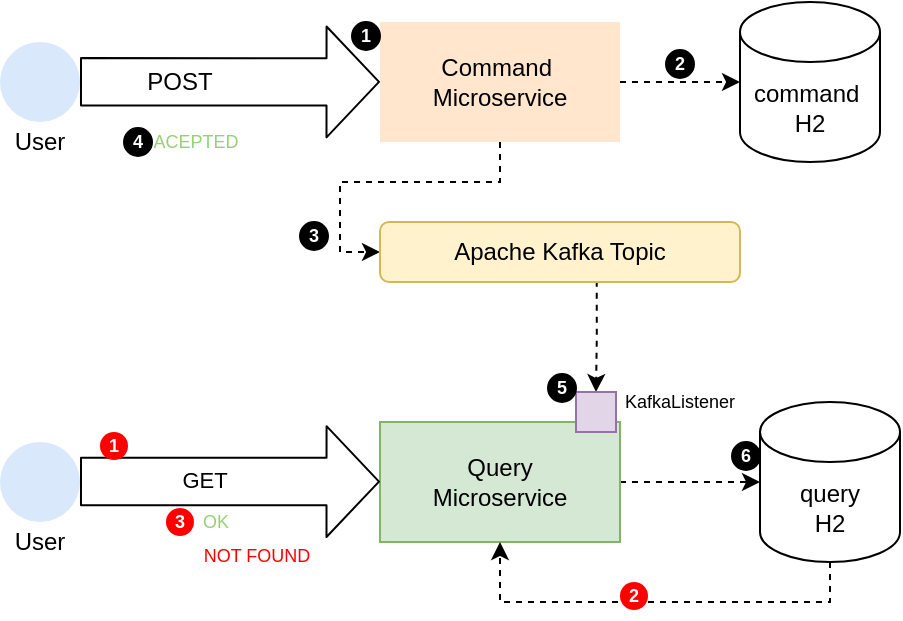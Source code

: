 <mxfile version="13.10.4" type="github" pages="2">
  <diagram id="dwUuTy2cjDjsSNc9xWwy" name="Page-1">
    <mxGraphModel dx="865" dy="457" grid="0" gridSize="10" guides="1" tooltips="1" connect="1" arrows="1" fold="1" page="1" pageScale="1" pageWidth="827" pageHeight="1169" math="0" shadow="0">
      <root>
        <mxCell id="0" />
        <mxCell id="1" parent="0" />
        <mxCell id="FPQnXXEWQoTXQ_zC0M5o-1" value="" style="ellipse;whiteSpace=wrap;html=1;fillColor=#dae8fc;strokeColor=none;" parent="1" vertex="1">
          <mxGeometry x="60" y="160" width="40" height="40" as="geometry" />
        </mxCell>
        <mxCell id="FPQnXXEWQoTXQ_zC0M5o-2" value="User" style="text;html=1;strokeColor=none;fillColor=none;align=center;verticalAlign=middle;whiteSpace=wrap;rounded=0;" parent="1" vertex="1">
          <mxGeometry x="60" y="200" width="40" height="20" as="geometry" />
        </mxCell>
        <mxCell id="FPQnXXEWQoTXQ_zC0M5o-6" value="POST" style="text;html=1;strokeColor=none;fillColor=none;align=center;verticalAlign=middle;whiteSpace=wrap;rounded=0;" parent="1" vertex="1">
          <mxGeometry x="130" y="170" width="40" height="20" as="geometry" />
        </mxCell>
        <mxCell id="FPQnXXEWQoTXQ_zC0M5o-11" value="" style="shape=flexArrow;endArrow=classic;html=1;endWidth=30.698;endSize=8.412;width=23.721;" parent="1" target="FPQnXXEWQoTXQ_zC0M5o-12" edge="1">
          <mxGeometry width="50" height="50" relative="1" as="geometry">
            <mxPoint x="100" y="179.88" as="sourcePoint" />
            <mxPoint x="220" y="179.88" as="targetPoint" />
          </mxGeometry>
        </mxCell>
        <mxCell id="FPQnXXEWQoTXQ_zC0M5o-14" style="edgeStyle=orthogonalEdgeStyle;rounded=0;orthogonalLoop=1;jettySize=auto;html=1;exitX=1;exitY=0.5;exitDx=0;exitDy=0;entryX=0;entryY=0.5;entryDx=0;entryDy=0;entryPerimeter=0;dashed=1;" parent="1" source="FPQnXXEWQoTXQ_zC0M5o-12" target="FPQnXXEWQoTXQ_zC0M5o-13" edge="1">
          <mxGeometry relative="1" as="geometry" />
        </mxCell>
        <mxCell id="FPQnXXEWQoTXQ_zC0M5o-19" style="edgeStyle=orthogonalEdgeStyle;rounded=0;orthogonalLoop=1;jettySize=auto;html=1;exitX=0.5;exitY=1;exitDx=0;exitDy=0;entryX=0;entryY=0.5;entryDx=0;entryDy=0;dashed=1;" parent="1" source="FPQnXXEWQoTXQ_zC0M5o-12" target="FPQnXXEWQoTXQ_zC0M5o-15" edge="1">
          <mxGeometry relative="1" as="geometry" />
        </mxCell>
        <mxCell id="FPQnXXEWQoTXQ_zC0M5o-12" value="Command&amp;nbsp;&lt;br&gt;Microservice" style="rounded=0;whiteSpace=wrap;html=1;fillColor=#ffe6cc;strokeColor=none;" parent="1" vertex="1">
          <mxGeometry x="250" y="150" width="120" height="60" as="geometry" />
        </mxCell>
        <mxCell id="FPQnXXEWQoTXQ_zC0M5o-13" value="command&amp;nbsp;&lt;br&gt;H2" style="shape=cylinder3;whiteSpace=wrap;html=1;boundedLbl=1;backgroundOutline=1;size=15;" parent="1" vertex="1">
          <mxGeometry x="430" y="140" width="70" height="80" as="geometry" />
        </mxCell>
        <mxCell id="FPQnXXEWQoTXQ_zC0M5o-23" style="edgeStyle=orthogonalEdgeStyle;rounded=0;orthogonalLoop=1;jettySize=auto;html=1;exitX=0.602;exitY=0.978;exitDx=0;exitDy=0;entryX=0.5;entryY=0;entryDx=0;entryDy=0;dashed=1;exitPerimeter=0;" parent="1" source="FPQnXXEWQoTXQ_zC0M5o-15" target="FPQnXXEWQoTXQ_zC0M5o-22" edge="1">
          <mxGeometry relative="1" as="geometry" />
        </mxCell>
        <mxCell id="FPQnXXEWQoTXQ_zC0M5o-15" value="Apache Kafka Topic" style="rounded=1;whiteSpace=wrap;html=1;fillColor=#fff2cc;strokeColor=#d6b656;" parent="1" vertex="1">
          <mxGeometry x="250" y="250" width="180" height="30" as="geometry" />
        </mxCell>
        <mxCell id="FPQnXXEWQoTXQ_zC0M5o-17" value="" style="shape=image;verticalLabelPosition=bottom;labelBackgroundColor=#ffffff;verticalAlign=top;aspect=fixed;imageAspect=0;image=https://cdn.icon-icons.com/icons2/2248/PNG/512/apache_kafka_icon_138937.png;" parent="1" vertex="1">
          <mxGeometry x="430" y="250" width="32" height="32" as="geometry" />
        </mxCell>
        <mxCell id="FPQnXXEWQoTXQ_zC0M5o-26" style="edgeStyle=orthogonalEdgeStyle;rounded=0;orthogonalLoop=1;jettySize=auto;html=1;exitX=1;exitY=0.5;exitDx=0;exitDy=0;entryX=0;entryY=0.5;entryDx=0;entryDy=0;entryPerimeter=0;dashed=1;" parent="1" source="FPQnXXEWQoTXQ_zC0M5o-21" target="FPQnXXEWQoTXQ_zC0M5o-25" edge="1">
          <mxGeometry relative="1" as="geometry" />
        </mxCell>
        <mxCell id="FPQnXXEWQoTXQ_zC0M5o-21" value="Query&lt;br&gt;Microservice" style="rounded=0;whiteSpace=wrap;html=1;fillColor=#d5e8d4;strokeColor=#82b366;" parent="1" vertex="1">
          <mxGeometry x="250" y="350" width="120" height="60" as="geometry" />
        </mxCell>
        <mxCell id="FPQnXXEWQoTXQ_zC0M5o-22" value="" style="rounded=0;whiteSpace=wrap;html=1;fillColor=#e1d5e7;strokeColor=#9673a6;" parent="1" vertex="1">
          <mxGeometry x="348" y="335" width="20" height="20" as="geometry" />
        </mxCell>
        <mxCell id="FPQnXXEWQoTXQ_zC0M5o-24" value="KafkaListener" style="text;html=1;strokeColor=none;fillColor=none;align=center;verticalAlign=middle;whiteSpace=wrap;rounded=0;fontSize=9;" parent="1" vertex="1">
          <mxGeometry x="380" y="330" width="40" height="20" as="geometry" />
        </mxCell>
        <mxCell id="CqvscLPTOn5NIJj6WVxx-2" style="edgeStyle=orthogonalEdgeStyle;rounded=0;orthogonalLoop=1;jettySize=auto;html=1;exitX=0.5;exitY=1;exitDx=0;exitDy=0;exitPerimeter=0;entryX=0.5;entryY=1;entryDx=0;entryDy=0;dashed=1;fontSize=9;" parent="1" source="FPQnXXEWQoTXQ_zC0M5o-25" target="FPQnXXEWQoTXQ_zC0M5o-21" edge="1">
          <mxGeometry relative="1" as="geometry" />
        </mxCell>
        <mxCell id="FPQnXXEWQoTXQ_zC0M5o-25" value="query&lt;br&gt;H2" style="shape=cylinder3;whiteSpace=wrap;html=1;boundedLbl=1;backgroundOutline=1;size=15;" parent="1" vertex="1">
          <mxGeometry x="440" y="340" width="70" height="80" as="geometry" />
        </mxCell>
        <mxCell id="FPQnXXEWQoTXQ_zC0M5o-27" value="" style="ellipse;whiteSpace=wrap;html=1;fillColor=#dae8fc;strokeColor=none;" parent="1" vertex="1">
          <mxGeometry x="60" y="360" width="40" height="40" as="geometry" />
        </mxCell>
        <mxCell id="FPQnXXEWQoTXQ_zC0M5o-28" value="User" style="text;html=1;strokeColor=none;fillColor=none;align=center;verticalAlign=middle;whiteSpace=wrap;rounded=0;" parent="1" vertex="1">
          <mxGeometry x="60" y="400" width="40" height="20" as="geometry" />
        </mxCell>
        <mxCell id="FPQnXXEWQoTXQ_zC0M5o-29" value="" style="shape=flexArrow;endArrow=classic;html=1;endWidth=30.698;endSize=8.412;width=23.721;" parent="1" edge="1">
          <mxGeometry width="50" height="50" relative="1" as="geometry">
            <mxPoint x="100" y="379.71" as="sourcePoint" />
            <mxPoint x="250" y="379.796" as="targetPoint" />
          </mxGeometry>
        </mxCell>
        <mxCell id="FPQnXXEWQoTXQ_zC0M5o-30" value="GET" style="edgeLabel;html=1;align=center;verticalAlign=middle;resizable=0;points=[];" parent="FPQnXXEWQoTXQ_zC0M5o-29" vertex="1" connectable="0">
          <mxGeometry x="-0.171" y="1" relative="1" as="geometry">
            <mxPoint as="offset" />
          </mxGeometry>
        </mxCell>
        <mxCell id="FPQnXXEWQoTXQ_zC0M5o-33" value="&lt;font color=&quot;#97d077&quot;&gt;ACEPTED&lt;/font&gt;" style="text;html=1;strokeColor=none;fillColor=none;align=center;verticalAlign=middle;whiteSpace=wrap;rounded=0;fontSize=9;" parent="1" vertex="1">
          <mxGeometry x="138" y="200" width="40" height="20" as="geometry" />
        </mxCell>
        <mxCell id="CqvscLPTOn5NIJj6WVxx-6" value="1" style="ellipse;whiteSpace=wrap;html=1;aspect=fixed;fontSize=9;labelBackgroundColor=#000000;fontColor=#FFFFFF;fontStyle=1;fillColor=#000000;" parent="1" vertex="1">
          <mxGeometry x="236" y="150" width="14" height="14" as="geometry" />
        </mxCell>
        <mxCell id="CqvscLPTOn5NIJj6WVxx-9" value="2" style="ellipse;whiteSpace=wrap;html=1;aspect=fixed;fontSize=9;labelBackgroundColor=#000000;fontColor=#FFFFFF;fontStyle=1;fillColor=#000000;" parent="1" vertex="1">
          <mxGeometry x="393" y="164" width="14" height="14" as="geometry" />
        </mxCell>
        <mxCell id="CqvscLPTOn5NIJj6WVxx-10" value="3" style="ellipse;whiteSpace=wrap;html=1;aspect=fixed;fontSize=9;labelBackgroundColor=#000000;fontColor=#FFFFFF;fontStyle=1;fillColor=#000000;" parent="1" vertex="1">
          <mxGeometry x="210" y="250" width="14" height="14" as="geometry" />
        </mxCell>
        <mxCell id="CqvscLPTOn5NIJj6WVxx-11" value="5" style="ellipse;whiteSpace=wrap;html=1;aspect=fixed;fontSize=9;labelBackgroundColor=#000000;fontColor=#FFFFFF;fontStyle=1;fillColor=#000000;" parent="1" vertex="1">
          <mxGeometry x="334" y="326" width="14" height="14" as="geometry" />
        </mxCell>
        <mxCell id="CqvscLPTOn5NIJj6WVxx-12" value="6" style="ellipse;whiteSpace=wrap;html=1;aspect=fixed;fontSize=9;labelBackgroundColor=#000000;fontColor=#FFFFFF;fontStyle=1;fillColor=#000000;" parent="1" vertex="1">
          <mxGeometry x="426" y="360" width="14" height="14" as="geometry" />
        </mxCell>
        <mxCell id="CqvscLPTOn5NIJj6WVxx-13" value="1" style="ellipse;whiteSpace=wrap;html=1;aspect=fixed;fontSize=9;labelBackgroundColor=#FF0000;fontColor=#FFFFFF;fontStyle=1;fillColor=#FF0000;labelBorderColor=none;strokeColor=none;" parent="1" vertex="1">
          <mxGeometry x="110" y="355" width="14" height="14" as="geometry" />
        </mxCell>
        <mxCell id="CqvscLPTOn5NIJj6WVxx-14" value="2" style="ellipse;whiteSpace=wrap;html=1;aspect=fixed;fontSize=9;labelBackgroundColor=#FF0000;fontColor=#FFFFFF;fontStyle=1;fillColor=#FF0000;labelBorderColor=none;strokeColor=none;" parent="1" vertex="1">
          <mxGeometry x="370" y="430" width="14" height="14" as="geometry" />
        </mxCell>
        <mxCell id="CqvscLPTOn5NIJj6WVxx-16" value="4" style="ellipse;whiteSpace=wrap;html=1;aspect=fixed;fontSize=9;labelBackgroundColor=#000000;fontColor=#FFFFFF;fontStyle=1;fillColor=#000000;" parent="1" vertex="1">
          <mxGeometry x="122" y="203" width="14" height="14" as="geometry" />
        </mxCell>
        <mxCell id="CqvscLPTOn5NIJj6WVxx-18" value="&lt;font color=&quot;#97d077&quot;&gt;OK&lt;/font&gt;" style="text;html=1;strokeColor=none;fillColor=none;align=center;verticalAlign=middle;whiteSpace=wrap;rounded=0;fontSize=9;" parent="1" vertex="1">
          <mxGeometry x="148" y="390" width="40" height="20" as="geometry" />
        </mxCell>
        <mxCell id="CqvscLPTOn5NIJj6WVxx-19" value="3" style="ellipse;whiteSpace=wrap;html=1;aspect=fixed;fontSize=9;labelBackgroundColor=#FF0000;fontColor=#FFFFFF;fontStyle=1;fillColor=#FF0000;labelBorderColor=none;strokeColor=none;" parent="1" vertex="1">
          <mxGeometry x="143" y="393" width="14" height="14" as="geometry" />
        </mxCell>
        <mxCell id="utGcUq5_92awLmo4414_-2" value="&lt;font style=&quot;font-size: 9px;&quot; color=&quot;#ff0000&quot;&gt;NOT FOUND&lt;/font&gt;" style="text;html=1;strokeColor=none;fillColor=none;align=center;verticalAlign=middle;whiteSpace=wrap;rounded=0;labelBackgroundColor=none;fontSize=9;fontColor=#000000;" parent="1" vertex="1">
          <mxGeometry x="157" y="407" width="63" height="20" as="geometry" />
        </mxCell>
      </root>
    </mxGraphModel>
  </diagram>
  <diagram id="2C0VMGDJdFqffSNqi8nd" name="Page-2">
    <mxGraphModel dx="716" dy="378" grid="1" gridSize="10" guides="1" tooltips="1" connect="1" arrows="1" fold="1" page="1" pageScale="1" pageWidth="827" pageHeight="1169" math="0" shadow="0">
      <root>
        <mxCell id="nDmpK35CxZWImTQ2deqX-0" />
        <mxCell id="nDmpK35CxZWImTQ2deqX-1" parent="nDmpK35CxZWImTQ2deqX-0" />
        <mxCell id="Ew7H27AF6_pMdPy1NghV-0" value="" style="ellipse;whiteSpace=wrap;html=1;fillColor=#dae8fc;strokeColor=none;" vertex="1" parent="nDmpK35CxZWImTQ2deqX-1">
          <mxGeometry x="60" y="160" width="40" height="40" as="geometry" />
        </mxCell>
        <mxCell id="Ew7H27AF6_pMdPy1NghV-1" value="User" style="text;html=1;strokeColor=none;fillColor=none;align=center;verticalAlign=middle;whiteSpace=wrap;rounded=0;" vertex="1" parent="nDmpK35CxZWImTQ2deqX-1">
          <mxGeometry x="60" y="200" width="40" height="20" as="geometry" />
        </mxCell>
        <mxCell id="Ew7H27AF6_pMdPy1NghV-2" value="POST" style="text;html=1;strokeColor=none;fillColor=none;align=center;verticalAlign=middle;whiteSpace=wrap;rounded=0;" vertex="1" parent="nDmpK35CxZWImTQ2deqX-1">
          <mxGeometry x="130" y="170" width="40" height="20" as="geometry" />
        </mxCell>
        <mxCell id="Ew7H27AF6_pMdPy1NghV-3" value="" style="shape=flexArrow;endArrow=classic;html=1;endWidth=30.698;endSize=8.412;width=23.721;" edge="1" parent="nDmpK35CxZWImTQ2deqX-1" target="Ew7H27AF6_pMdPy1NghV-6">
          <mxGeometry width="50" height="50" relative="1" as="geometry">
            <mxPoint x="100" y="179.88" as="sourcePoint" />
            <mxPoint x="220" y="179.88" as="targetPoint" />
          </mxGeometry>
        </mxCell>
        <mxCell id="Ew7H27AF6_pMdPy1NghV-4" style="edgeStyle=orthogonalEdgeStyle;rounded=0;orthogonalLoop=1;jettySize=auto;html=1;exitX=1;exitY=0.5;exitDx=0;exitDy=0;entryX=0;entryY=0.5;entryDx=0;entryDy=0;entryPerimeter=0;dashed=1;" edge="1" parent="nDmpK35CxZWImTQ2deqX-1" source="Ew7H27AF6_pMdPy1NghV-6" target="Ew7H27AF6_pMdPy1NghV-7">
          <mxGeometry relative="1" as="geometry" />
        </mxCell>
        <mxCell id="Ew7H27AF6_pMdPy1NghV-5" style="edgeStyle=orthogonalEdgeStyle;rounded=0;orthogonalLoop=1;jettySize=auto;html=1;exitX=0.5;exitY=1;exitDx=0;exitDy=0;entryX=0;entryY=0.5;entryDx=0;entryDy=0;dashed=1;" edge="1" parent="nDmpK35CxZWImTQ2deqX-1" source="Ew7H27AF6_pMdPy1NghV-6" target="Ew7H27AF6_pMdPy1NghV-9">
          <mxGeometry relative="1" as="geometry" />
        </mxCell>
        <mxCell id="Ew7H27AF6_pMdPy1NghV-42" style="edgeStyle=orthogonalEdgeStyle;rounded=0;orthogonalLoop=1;jettySize=auto;html=1;exitX=0.75;exitY=1;exitDx=0;exitDy=0;entryX=0.5;entryY=1;entryDx=0;entryDy=0;entryPerimeter=0;dashed=1;fontSize=9;fontColor=#FFFFFF;" edge="1" parent="nDmpK35CxZWImTQ2deqX-1" source="Ew7H27AF6_pMdPy1NghV-6" target="Ew7H27AF6_pMdPy1NghV-7">
          <mxGeometry relative="1" as="geometry">
            <Array as="points">
              <mxPoint x="340" y="240" />
              <mxPoint x="465" y="240" />
            </Array>
          </mxGeometry>
        </mxCell>
        <mxCell id="Ew7H27AF6_pMdPy1NghV-6" value="Command&amp;nbsp;&lt;br&gt;Microservice" style="rounded=0;whiteSpace=wrap;html=1;fillColor=#ffe6cc;strokeColor=none;" vertex="1" parent="nDmpK35CxZWImTQ2deqX-1">
          <mxGeometry x="250" y="150" width="120" height="60" as="geometry" />
        </mxCell>
        <mxCell id="Ew7H27AF6_pMdPy1NghV-7" value="command&amp;nbsp;&lt;br&gt;H2" style="shape=cylinder3;whiteSpace=wrap;html=1;boundedLbl=1;backgroundOutline=1;size=15;" vertex="1" parent="nDmpK35CxZWImTQ2deqX-1">
          <mxGeometry x="430" y="140" width="70" height="80" as="geometry" />
        </mxCell>
        <mxCell id="Ew7H27AF6_pMdPy1NghV-8" style="edgeStyle=orthogonalEdgeStyle;rounded=0;orthogonalLoop=1;jettySize=auto;html=1;exitX=0.602;exitY=0.978;exitDx=0;exitDy=0;entryX=0.5;entryY=0;entryDx=0;entryDy=0;dashed=1;exitPerimeter=0;" edge="1" parent="nDmpK35CxZWImTQ2deqX-1" source="Ew7H27AF6_pMdPy1NghV-9" target="Ew7H27AF6_pMdPy1NghV-13">
          <mxGeometry relative="1" as="geometry" />
        </mxCell>
        <mxCell id="Ew7H27AF6_pMdPy1NghV-9" value="Apache Kafka Topic" style="rounded=1;whiteSpace=wrap;html=1;fillColor=#fff2cc;strokeColor=#d6b656;" vertex="1" parent="nDmpK35CxZWImTQ2deqX-1">
          <mxGeometry x="250" y="250" width="180" height="30" as="geometry" />
        </mxCell>
        <mxCell id="Ew7H27AF6_pMdPy1NghV-10" value="" style="shape=image;verticalLabelPosition=bottom;labelBackgroundColor=#ffffff;verticalAlign=top;aspect=fixed;imageAspect=0;image=https://cdn.icon-icons.com/icons2/2248/PNG/512/apache_kafka_icon_138937.png;" vertex="1" parent="nDmpK35CxZWImTQ2deqX-1">
          <mxGeometry x="430" y="250" width="32" height="32" as="geometry" />
        </mxCell>
        <mxCell id="Ew7H27AF6_pMdPy1NghV-11" style="edgeStyle=orthogonalEdgeStyle;rounded=0;orthogonalLoop=1;jettySize=auto;html=1;exitX=1;exitY=0.5;exitDx=0;exitDy=0;entryX=0;entryY=0.5;entryDx=0;entryDy=0;entryPerimeter=0;dashed=1;" edge="1" parent="nDmpK35CxZWImTQ2deqX-1" source="Ew7H27AF6_pMdPy1NghV-12" target="Ew7H27AF6_pMdPy1NghV-16">
          <mxGeometry relative="1" as="geometry" />
        </mxCell>
        <mxCell id="Ew7H27AF6_pMdPy1NghV-35" style="edgeStyle=orthogonalEdgeStyle;rounded=0;orthogonalLoop=1;jettySize=auto;html=1;exitX=1;exitY=0.25;exitDx=0;exitDy=0;dashed=1;fontSize=9;fontColor=#FFFFFF;entryX=0;entryY=0.5;entryDx=0;entryDy=0;" edge="1" parent="nDmpK35CxZWImTQ2deqX-1" source="Ew7H27AF6_pMdPy1NghV-12" target="Ew7H27AF6_pMdPy1NghV-32">
          <mxGeometry relative="1" as="geometry">
            <mxPoint x="480" y="260" as="targetPoint" />
            <Array as="points">
              <mxPoint x="460" y="365" />
              <mxPoint x="460" y="265" />
            </Array>
          </mxGeometry>
        </mxCell>
        <mxCell id="Ew7H27AF6_pMdPy1NghV-12" value="Query&lt;br&gt;Microservice" style="rounded=0;whiteSpace=wrap;html=1;fillColor=#d5e8d4;strokeColor=#82b366;" vertex="1" parent="nDmpK35CxZWImTQ2deqX-1">
          <mxGeometry x="250" y="350" width="120" height="60" as="geometry" />
        </mxCell>
        <mxCell id="Ew7H27AF6_pMdPy1NghV-13" value="" style="rounded=0;whiteSpace=wrap;html=1;fillColor=#e1d5e7;strokeColor=#9673a6;" vertex="1" parent="nDmpK35CxZWImTQ2deqX-1">
          <mxGeometry x="348" y="335" width="20" height="20" as="geometry" />
        </mxCell>
        <mxCell id="Ew7H27AF6_pMdPy1NghV-14" value="KafkaListener" style="text;html=1;strokeColor=none;fillColor=none;align=center;verticalAlign=middle;whiteSpace=wrap;rounded=0;fontSize=9;" vertex="1" parent="nDmpK35CxZWImTQ2deqX-1">
          <mxGeometry x="380" y="330" width="40" height="20" as="geometry" />
        </mxCell>
        <mxCell id="Ew7H27AF6_pMdPy1NghV-15" style="edgeStyle=orthogonalEdgeStyle;rounded=0;orthogonalLoop=1;jettySize=auto;html=1;exitX=0.5;exitY=1;exitDx=0;exitDy=0;exitPerimeter=0;entryX=0.5;entryY=1;entryDx=0;entryDy=0;dashed=1;fontSize=9;" edge="1" parent="nDmpK35CxZWImTQ2deqX-1" source="Ew7H27AF6_pMdPy1NghV-16" target="Ew7H27AF6_pMdPy1NghV-12">
          <mxGeometry relative="1" as="geometry" />
        </mxCell>
        <mxCell id="Ew7H27AF6_pMdPy1NghV-16" value="query&lt;br&gt;H2" style="shape=cylinder3;whiteSpace=wrap;html=1;boundedLbl=1;backgroundOutline=1;size=15;" vertex="1" parent="nDmpK35CxZWImTQ2deqX-1">
          <mxGeometry x="510" y="340" width="70" height="80" as="geometry" />
        </mxCell>
        <mxCell id="Ew7H27AF6_pMdPy1NghV-17" value="" style="ellipse;whiteSpace=wrap;html=1;fillColor=#dae8fc;strokeColor=none;" vertex="1" parent="nDmpK35CxZWImTQ2deqX-1">
          <mxGeometry x="60" y="360" width="40" height="40" as="geometry" />
        </mxCell>
        <mxCell id="Ew7H27AF6_pMdPy1NghV-18" value="User" style="text;html=1;strokeColor=none;fillColor=none;align=center;verticalAlign=middle;whiteSpace=wrap;rounded=0;" vertex="1" parent="nDmpK35CxZWImTQ2deqX-1">
          <mxGeometry x="60" y="400" width="40" height="20" as="geometry" />
        </mxCell>
        <mxCell id="Ew7H27AF6_pMdPy1NghV-19" value="" style="shape=flexArrow;endArrow=classic;html=1;endWidth=30.698;endSize=8.412;width=23.721;" edge="1" parent="nDmpK35CxZWImTQ2deqX-1">
          <mxGeometry width="50" height="50" relative="1" as="geometry">
            <mxPoint x="100" y="379.71" as="sourcePoint" />
            <mxPoint x="250" y="379.796" as="targetPoint" />
          </mxGeometry>
        </mxCell>
        <mxCell id="Ew7H27AF6_pMdPy1NghV-20" value="GET" style="edgeLabel;html=1;align=center;verticalAlign=middle;resizable=0;points=[];" vertex="1" connectable="0" parent="Ew7H27AF6_pMdPy1NghV-19">
          <mxGeometry x="-0.171" y="1" relative="1" as="geometry">
            <mxPoint as="offset" />
          </mxGeometry>
        </mxCell>
        <mxCell id="Ew7H27AF6_pMdPy1NghV-21" value="&lt;font color=&quot;#97d077&quot;&gt;ACEPTED&lt;/font&gt;" style="text;html=1;strokeColor=none;fillColor=none;align=center;verticalAlign=middle;whiteSpace=wrap;rounded=0;fontSize=9;" vertex="1" parent="nDmpK35CxZWImTQ2deqX-1">
          <mxGeometry x="145" y="190" width="40" height="20" as="geometry" />
        </mxCell>
        <mxCell id="Ew7H27AF6_pMdPy1NghV-22" value="1" style="ellipse;whiteSpace=wrap;html=1;aspect=fixed;fontSize=9;labelBackgroundColor=#000000;fontColor=#FFFFFF;fontStyle=1;fillColor=#000000;" vertex="1" parent="nDmpK35CxZWImTQ2deqX-1">
          <mxGeometry x="236" y="150" width="14" height="14" as="geometry" />
        </mxCell>
        <mxCell id="Ew7H27AF6_pMdPy1NghV-23" value="2" style="ellipse;whiteSpace=wrap;html=1;aspect=fixed;fontSize=9;labelBackgroundColor=#000000;fontColor=#FFFFFF;fontStyle=1;fillColor=#000000;" vertex="1" parent="nDmpK35CxZWImTQ2deqX-1">
          <mxGeometry x="393" y="164" width="14" height="14" as="geometry" />
        </mxCell>
        <mxCell id="Ew7H27AF6_pMdPy1NghV-24" value="3" style="ellipse;whiteSpace=wrap;html=1;aspect=fixed;fontSize=9;labelBackgroundColor=#000000;fontColor=#FFFFFF;fontStyle=1;fillColor=#000000;" vertex="1" parent="nDmpK35CxZWImTQ2deqX-1">
          <mxGeometry x="210" y="250" width="14" height="14" as="geometry" />
        </mxCell>
        <mxCell id="Ew7H27AF6_pMdPy1NghV-25" value="5" style="ellipse;whiteSpace=wrap;html=1;aspect=fixed;fontSize=9;labelBackgroundColor=#000000;fontColor=#FFFFFF;fontStyle=1;fillColor=#000000;" vertex="1" parent="nDmpK35CxZWImTQ2deqX-1">
          <mxGeometry x="334" y="326" width="14" height="14" as="geometry" />
        </mxCell>
        <mxCell id="Ew7H27AF6_pMdPy1NghV-26" value="6" style="ellipse;whiteSpace=wrap;html=1;aspect=fixed;fontSize=9;labelBackgroundColor=#000000;fontColor=#FFFFFF;fontStyle=1;fillColor=#000000;" vertex="1" parent="nDmpK35CxZWImTQ2deqX-1">
          <mxGeometry x="486" y="360" width="14" height="14" as="geometry" />
        </mxCell>
        <mxCell id="Ew7H27AF6_pMdPy1NghV-27" value="1" style="ellipse;whiteSpace=wrap;html=1;aspect=fixed;fontSize=9;labelBackgroundColor=#FF0000;fontColor=#FFFFFF;fontStyle=1;fillColor=#FF0000;labelBorderColor=none;strokeColor=none;" vertex="1" parent="nDmpK35CxZWImTQ2deqX-1">
          <mxGeometry x="110" y="355" width="14" height="14" as="geometry" />
        </mxCell>
        <mxCell id="Ew7H27AF6_pMdPy1NghV-28" value="2" style="ellipse;whiteSpace=wrap;html=1;aspect=fixed;fontSize=9;labelBackgroundColor=#FF0000;fontColor=#FFFFFF;fontStyle=1;fillColor=#FF0000;labelBorderColor=none;strokeColor=none;" vertex="1" parent="nDmpK35CxZWImTQ2deqX-1">
          <mxGeometry x="370" y="430" width="14" height="14" as="geometry" />
        </mxCell>
        <mxCell id="Ew7H27AF6_pMdPy1NghV-29" value="4" style="ellipse;whiteSpace=wrap;html=1;aspect=fixed;fontSize=9;labelBackgroundColor=#000000;fontColor=#FFFFFF;fontStyle=1;fillColor=#000000;" vertex="1" parent="nDmpK35CxZWImTQ2deqX-1">
          <mxGeometry x="124" y="193" width="14" height="14" as="geometry" />
        </mxCell>
        <mxCell id="Ew7H27AF6_pMdPy1NghV-30" value="&lt;font color=&quot;#97d077&quot;&gt;OK&lt;/font&gt;" style="text;html=1;strokeColor=none;fillColor=none;align=center;verticalAlign=middle;whiteSpace=wrap;rounded=0;fontSize=9;" vertex="1" parent="nDmpK35CxZWImTQ2deqX-1">
          <mxGeometry x="148" y="390" width="40" height="20" as="geometry" />
        </mxCell>
        <mxCell id="Ew7H27AF6_pMdPy1NghV-31" value="3" style="ellipse;whiteSpace=wrap;html=1;aspect=fixed;fontSize=9;labelBackgroundColor=#FF0000;fontColor=#FFFFFF;fontStyle=1;fillColor=#FF0000;labelBorderColor=none;strokeColor=none;" vertex="1" parent="nDmpK35CxZWImTQ2deqX-1">
          <mxGeometry x="143" y="393" width="14" height="14" as="geometry" />
        </mxCell>
        <mxCell id="Ew7H27AF6_pMdPy1NghV-38" style="edgeStyle=orthogonalEdgeStyle;rounded=0;orthogonalLoop=1;jettySize=auto;html=1;exitX=0.5;exitY=0;exitDx=0;exitDy=0;entryX=0.5;entryY=0;entryDx=0;entryDy=0;dashed=1;fontSize=9;fontColor=#FFFFFF;" edge="1" parent="nDmpK35CxZWImTQ2deqX-1" source="Ew7H27AF6_pMdPy1NghV-32" target="Ew7H27AF6_pMdPy1NghV-37">
          <mxGeometry relative="1" as="geometry" />
        </mxCell>
        <mxCell id="Ew7H27AF6_pMdPy1NghV-32" value="Apache Kafka Topic" style="rounded=1;whiteSpace=wrap;html=1;fillColor=#fff2cc;strokeColor=#d6b656;" vertex="1" parent="nDmpK35CxZWImTQ2deqX-1">
          <mxGeometry x="500" y="250" width="180" height="30" as="geometry" />
        </mxCell>
        <mxCell id="Ew7H27AF6_pMdPy1NghV-33" value="" style="shape=image;verticalLabelPosition=bottom;labelBackgroundColor=#ffffff;verticalAlign=top;aspect=fixed;imageAspect=0;image=https://cdn.icon-icons.com/icons2/2248/PNG/512/apache_kafka_icon_138937.png;" vertex="1" parent="nDmpK35CxZWImTQ2deqX-1">
          <mxGeometry x="680" y="250" width="32" height="32" as="geometry" />
        </mxCell>
        <mxCell id="Ew7H27AF6_pMdPy1NghV-36" value="7" style="ellipse;whiteSpace=wrap;html=1;aspect=fixed;fontSize=9;labelBackgroundColor=#000000;fontColor=#FFFFFF;fontStyle=1;fillColor=#000000;" vertex="1" parent="nDmpK35CxZWImTQ2deqX-1">
          <mxGeometry x="462" y="312" width="14" height="14" as="geometry" />
        </mxCell>
        <mxCell id="Ew7H27AF6_pMdPy1NghV-37" value="" style="rounded=0;whiteSpace=wrap;html=1;fillColor=#e1d5e7;strokeColor=#9673a6;" vertex="1" parent="nDmpK35CxZWImTQ2deqX-1">
          <mxGeometry x="360" y="140" width="20" height="20" as="geometry" />
        </mxCell>
        <mxCell id="Ew7H27AF6_pMdPy1NghV-39" value="8" style="ellipse;whiteSpace=wrap;html=1;aspect=fixed;fontSize=9;labelBackgroundColor=#000000;fontColor=#FFFFFF;fontStyle=1;fillColor=#000000;" vertex="1" parent="nDmpK35CxZWImTQ2deqX-1">
          <mxGeometry x="420" y="100" width="14" height="14" as="geometry" />
        </mxCell>
        <mxCell id="Ew7H27AF6_pMdPy1NghV-40" value="save Phone" style="text;html=1;strokeColor=none;fillColor=none;align=center;verticalAlign=middle;whiteSpace=wrap;rounded=0;labelBackgroundColor=#000000;fontSize=9;fontColor=#FFFFFF;" vertex="1" parent="nDmpK35CxZWImTQ2deqX-1">
          <mxGeometry x="380" y="183" width="40" height="20" as="geometry" />
        </mxCell>
        <mxCell id="Ew7H27AF6_pMdPy1NghV-41" value="save&amp;nbsp;&lt;br&gt;Event" style="text;html=1;strokeColor=none;fillColor=none;align=center;verticalAlign=middle;whiteSpace=wrap;rounded=0;labelBackgroundColor=#000000;fontSize=9;fontColor=#FFFFFF;" vertex="1" parent="nDmpK35CxZWImTQ2deqX-1">
          <mxGeometry x="380" y="217" width="40" height="20" as="geometry" />
        </mxCell>
        <mxCell id="Ew7H27AF6_pMdPy1NghV-43" value="9" style="ellipse;whiteSpace=wrap;html=1;aspect=fixed;fontSize=9;labelBackgroundColor=#000000;fontColor=#FFFFFF;fontStyle=1;fillColor=#000000;" vertex="1" parent="nDmpK35CxZWImTQ2deqX-1">
          <mxGeometry x="368" y="220" width="14" height="14" as="geometry" />
        </mxCell>
        <mxCell id="Ew7H27AF6_pMdPy1NghV-45" value="Id del evento" style="text;html=1;strokeColor=none;fillColor=none;align=center;verticalAlign=middle;whiteSpace=wrap;rounded=0;labelBackgroundColor=none;fontSize=9;" vertex="1" parent="nDmpK35CxZWImTQ2deqX-1">
          <mxGeometry x="143" y="203" width="40" height="20" as="geometry" />
        </mxCell>
        <mxCell id="Ew7H27AF6_pMdPy1NghV-51" value="" style="shape=flexArrow;endArrow=classic;html=1;fontSize=9;fontColor=#000000;width=33.103;endSize=10.71;" edge="1" parent="nDmpK35CxZWImTQ2deqX-1">
          <mxGeometry width="50" height="50" relative="1" as="geometry">
            <mxPoint x="95" y="250" as="sourcePoint" />
            <mxPoint x="205" y="250" as="targetPoint" />
            <Array as="points">
              <mxPoint x="155" y="250" />
            </Array>
          </mxGeometry>
        </mxCell>
        <mxCell id="Ew7H27AF6_pMdPy1NghV-52" value="GET" style="edgeLabel;html=1;align=center;verticalAlign=middle;resizable=0;points=[];fontSize=12;fontColor=#000000;fontStyle=0" vertex="1" connectable="0" parent="Ew7H27AF6_pMdPy1NghV-51">
          <mxGeometry x="-0.608" y="5" relative="1" as="geometry">
            <mxPoint x="14.62" y="5" as="offset" />
          </mxGeometry>
        </mxCell>
        <mxCell id="Ew7H27AF6_pMdPy1NghV-53" value="&lt;font color=&quot;#97d077&quot;&gt;OK &lt;br&gt;NOT FOUND&lt;/font&gt;" style="text;html=1;strokeColor=none;fillColor=none;align=center;verticalAlign=middle;whiteSpace=wrap;rounded=0;fontSize=9;" vertex="1" parent="nDmpK35CxZWImTQ2deqX-1">
          <mxGeometry x="90" y="270" width="70" height="20" as="geometry" />
        </mxCell>
        <mxCell id="0gVeb_RJPJW1ZxWyVQUz-1" value="KafkaListener" style="text;html=1;strokeColor=none;fillColor=none;align=center;verticalAlign=middle;whiteSpace=wrap;rounded=0;fontSize=9;" vertex="1" parent="nDmpK35CxZWImTQ2deqX-1">
          <mxGeometry x="390" y="130" width="40" height="20" as="geometry" />
        </mxCell>
        <mxCell id="a2eAsUC0NsT7DbOl51_4-0" value="&lt;font style=&quot;font-size: 9px;&quot; color=&quot;#ff0000&quot;&gt;NOT FOUND&lt;/font&gt;" style="text;html=1;strokeColor=none;fillColor=none;align=center;verticalAlign=middle;whiteSpace=wrap;rounded=0;labelBackgroundColor=none;fontSize=9;fontColor=#000000;" vertex="1" parent="nDmpK35CxZWImTQ2deqX-1">
          <mxGeometry x="157" y="407" width="63" height="20" as="geometry" />
        </mxCell>
      </root>
    </mxGraphModel>
  </diagram>
</mxfile>
